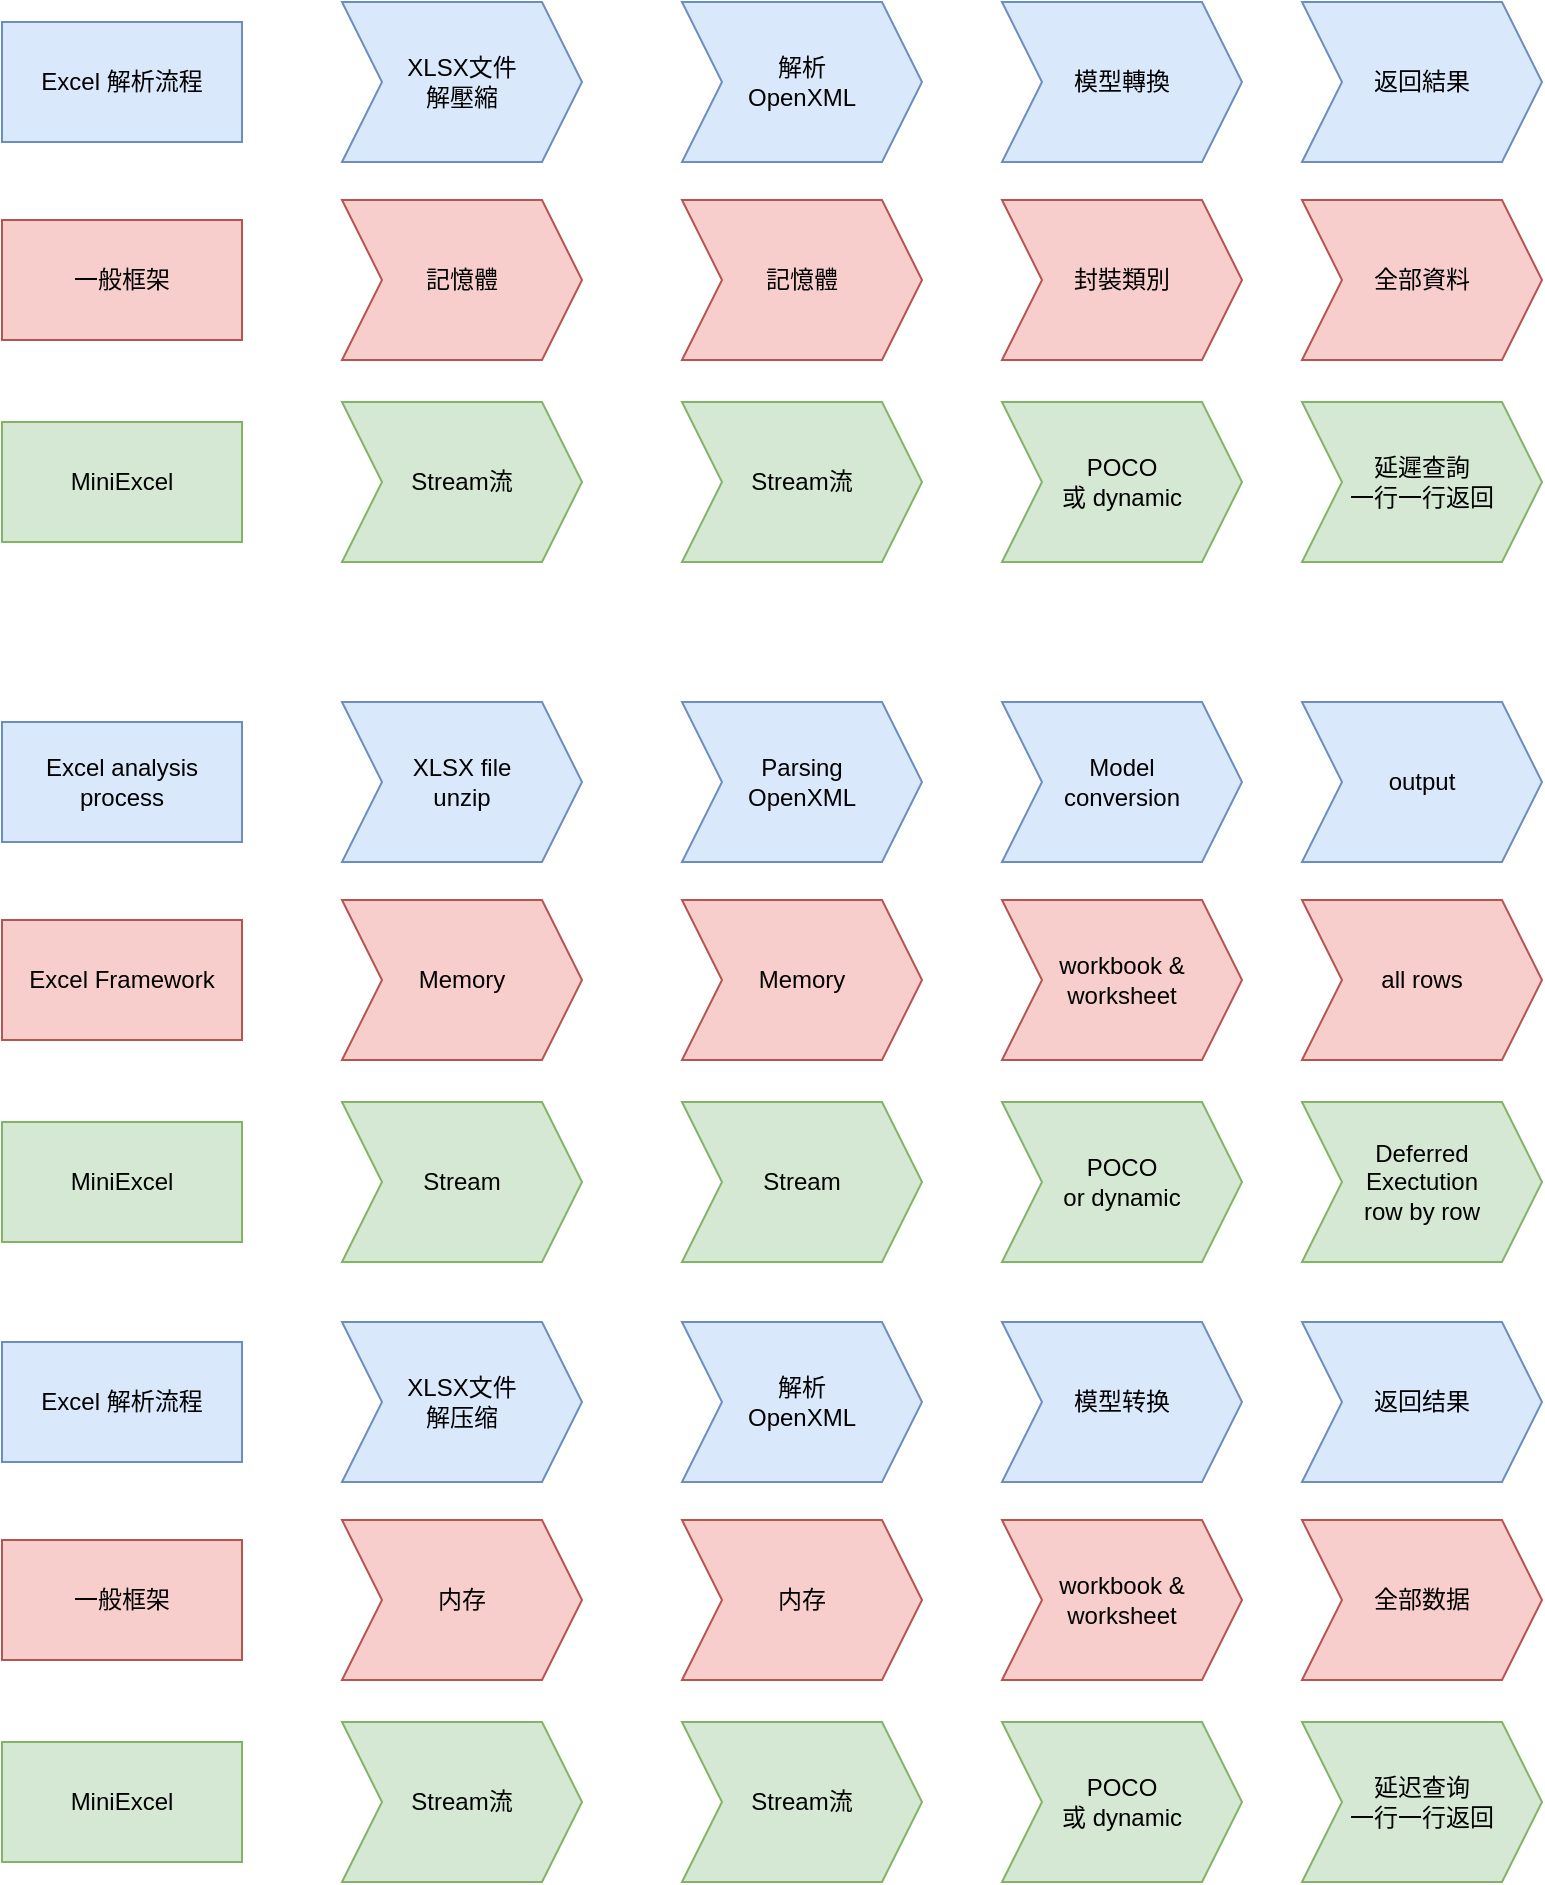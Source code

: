 <mxfile version="14.1.8" type="device"><diagram id="l9IXvxG_BA95-pIyNstP" name="Page-1"><mxGraphModel dx="1202" dy="706" grid="1" gridSize="10" guides="1" tooltips="1" connect="1" arrows="1" fold="1" page="1" pageScale="1" pageWidth="850" pageHeight="1100" math="0" shadow="0"><root><mxCell id="0"/><mxCell id="1" parent="0"/><mxCell id="MdLmkaZuM6xwngXtsAeK-4" value="XLSX文件&lt;br&gt;解壓縮" style="shape=step;perimeter=stepPerimeter;whiteSpace=wrap;html=1;fixedSize=1;fillColor=#dae8fc;strokeColor=#6c8ebf;" vertex="1" parent="1"><mxGeometry x="210" y="130" width="120" height="80" as="geometry"/></mxCell><mxCell id="MdLmkaZuM6xwngXtsAeK-5" value="Excel 解析流程" style="rounded=0;whiteSpace=wrap;html=1;fillColor=#dae8fc;strokeColor=#6c8ebf;" vertex="1" parent="1"><mxGeometry x="40" y="140" width="120" height="60" as="geometry"/></mxCell><mxCell id="MdLmkaZuM6xwngXtsAeK-6" value="解析&lt;br&gt;OpenXML" style="shape=step;perimeter=stepPerimeter;whiteSpace=wrap;html=1;fixedSize=1;fillColor=#dae8fc;strokeColor=#6c8ebf;" vertex="1" parent="1"><mxGeometry x="380" y="130" width="120" height="80" as="geometry"/></mxCell><mxCell id="MdLmkaZuM6xwngXtsAeK-8" value="一般框架" style="whiteSpace=wrap;html=1;fillColor=#f8cecc;strokeColor=#b85450;" vertex="1" parent="1"><mxGeometry x="40" y="239" width="120" height="60" as="geometry"/></mxCell><mxCell id="MdLmkaZuM6xwngXtsAeK-10" value="記憶體" style="shape=step;perimeter=stepPerimeter;whiteSpace=wrap;html=1;fixedSize=1;fillColor=#f8cecc;strokeColor=#b85450;" vertex="1" parent="1"><mxGeometry x="210" y="229" width="120" height="80" as="geometry"/></mxCell><mxCell id="MdLmkaZuM6xwngXtsAeK-11" value="記憶體" style="shape=step;perimeter=stepPerimeter;whiteSpace=wrap;html=1;fixedSize=1;fillColor=#f8cecc;strokeColor=#b85450;" vertex="1" parent="1"><mxGeometry x="380" y="229" width="120" height="80" as="geometry"/></mxCell><mxCell id="MdLmkaZuM6xwngXtsAeK-12" value="MiniExcel" style="whiteSpace=wrap;html=1;fillColor=#d5e8d4;strokeColor=#82b366;" vertex="1" parent="1"><mxGeometry x="40" y="340" width="120" height="60" as="geometry"/></mxCell><mxCell id="MdLmkaZuM6xwngXtsAeK-13" value="Stream流" style="shape=step;perimeter=stepPerimeter;whiteSpace=wrap;html=1;fixedSize=1;fillColor=#d5e8d4;strokeColor=#82b366;" vertex="1" parent="1"><mxGeometry x="210" y="330" width="120" height="80" as="geometry"/></mxCell><mxCell id="MdLmkaZuM6xwngXtsAeK-14" value="封裝類別" style="shape=step;perimeter=stepPerimeter;whiteSpace=wrap;html=1;fixedSize=1;fillColor=#f8cecc;strokeColor=#b85450;" vertex="1" parent="1"><mxGeometry x="540" y="229" width="120" height="80" as="geometry"/></mxCell><mxCell id="MdLmkaZuM6xwngXtsAeK-15" value="模型轉換" style="shape=step;perimeter=stepPerimeter;whiteSpace=wrap;html=1;fixedSize=1;fillColor=#dae8fc;strokeColor=#6c8ebf;" vertex="1" parent="1"><mxGeometry x="540" y="130" width="120" height="80" as="geometry"/></mxCell><mxCell id="MdLmkaZuM6xwngXtsAeK-16" value="返回結果" style="shape=step;perimeter=stepPerimeter;whiteSpace=wrap;html=1;fixedSize=1;fillColor=#dae8fc;strokeColor=#6c8ebf;" vertex="1" parent="1"><mxGeometry x="690" y="130" width="120" height="80" as="geometry"/></mxCell><mxCell id="MdLmkaZuM6xwngXtsAeK-17" value="Stream流" style="shape=step;perimeter=stepPerimeter;whiteSpace=wrap;html=1;fixedSize=1;fillColor=#d5e8d4;strokeColor=#82b366;" vertex="1" parent="1"><mxGeometry x="380" y="330" width="120" height="80" as="geometry"/></mxCell><mxCell id="MdLmkaZuM6xwngXtsAeK-18" value="POCO&lt;br&gt;或 dynamic&lt;br&gt;" style="shape=step;perimeter=stepPerimeter;whiteSpace=wrap;html=1;fixedSize=1;fillColor=#d5e8d4;strokeColor=#82b366;" vertex="1" parent="1"><mxGeometry x="540" y="330" width="120" height="80" as="geometry"/></mxCell><mxCell id="MdLmkaZuM6xwngXtsAeK-19" value="延遲查詢&lt;br&gt;一行一行返回" style="shape=step;perimeter=stepPerimeter;whiteSpace=wrap;html=1;fixedSize=1;fillColor=#d5e8d4;strokeColor=#82b366;" vertex="1" parent="1"><mxGeometry x="690" y="330" width="120" height="80" as="geometry"/></mxCell><mxCell id="MdLmkaZuM6xwngXtsAeK-20" value="全部資料" style="shape=step;perimeter=stepPerimeter;whiteSpace=wrap;html=1;fixedSize=1;fillColor=#f8cecc;strokeColor=#b85450;" vertex="1" parent="1"><mxGeometry x="690" y="229" width="120" height="80" as="geometry"/></mxCell><mxCell id="MdLmkaZuM6xwngXtsAeK-21" value="&lt;div&gt;XLSX file&lt;/div&gt;&lt;div&gt;unzip&lt;/div&gt;" style="shape=step;perimeter=stepPerimeter;whiteSpace=wrap;html=1;fixedSize=1;fillColor=#dae8fc;strokeColor=#6c8ebf;" vertex="1" parent="1"><mxGeometry x="210" y="480" width="120" height="80" as="geometry"/></mxCell><mxCell id="MdLmkaZuM6xwngXtsAeK-22" value="Excel analysis process" style="rounded=0;whiteSpace=wrap;html=1;fillColor=#dae8fc;strokeColor=#6c8ebf;" vertex="1" parent="1"><mxGeometry x="40" y="490" width="120" height="60" as="geometry"/></mxCell><mxCell id="MdLmkaZuM6xwngXtsAeK-23" value="&lt;div&gt;Parsing&lt;/div&gt;&lt;div&gt;OpenXML&lt;/div&gt;" style="shape=step;perimeter=stepPerimeter;whiteSpace=wrap;html=1;fixedSize=1;fillColor=#dae8fc;strokeColor=#6c8ebf;" vertex="1" parent="1"><mxGeometry x="380" y="480" width="120" height="80" as="geometry"/></mxCell><mxCell id="MdLmkaZuM6xwngXtsAeK-24" value="Excel Framework" style="whiteSpace=wrap;html=1;fillColor=#f8cecc;strokeColor=#b85450;" vertex="1" parent="1"><mxGeometry x="40" y="589" width="120" height="60" as="geometry"/></mxCell><mxCell id="MdLmkaZuM6xwngXtsAeK-25" value="Memory" style="shape=step;perimeter=stepPerimeter;whiteSpace=wrap;html=1;fixedSize=1;fillColor=#f8cecc;strokeColor=#b85450;" vertex="1" parent="1"><mxGeometry x="210" y="579" width="120" height="80" as="geometry"/></mxCell><mxCell id="MdLmkaZuM6xwngXtsAeK-26" value="Memory" style="shape=step;perimeter=stepPerimeter;whiteSpace=wrap;html=1;fixedSize=1;fillColor=#f8cecc;strokeColor=#b85450;" vertex="1" parent="1"><mxGeometry x="380" y="579" width="120" height="80" as="geometry"/></mxCell><mxCell id="MdLmkaZuM6xwngXtsAeK-27" value="MiniExcel" style="whiteSpace=wrap;html=1;fillColor=#d5e8d4;strokeColor=#82b366;" vertex="1" parent="1"><mxGeometry x="40" y="690" width="120" height="60" as="geometry"/></mxCell><mxCell id="MdLmkaZuM6xwngXtsAeK-28" value="Stream" style="shape=step;perimeter=stepPerimeter;whiteSpace=wrap;html=1;fixedSize=1;fillColor=#d5e8d4;strokeColor=#82b366;" vertex="1" parent="1"><mxGeometry x="210" y="680" width="120" height="80" as="geometry"/></mxCell><mxCell id="MdLmkaZuM6xwngXtsAeK-29" value="workbook &amp;amp;&lt;br&gt;worksheet" style="shape=step;perimeter=stepPerimeter;whiteSpace=wrap;html=1;fixedSize=1;fillColor=#f8cecc;strokeColor=#b85450;" vertex="1" parent="1"><mxGeometry x="540" y="579" width="120" height="80" as="geometry"/></mxCell><mxCell id="MdLmkaZuM6xwngXtsAeK-30" value="Model &lt;br&gt;conversion" style="shape=step;perimeter=stepPerimeter;whiteSpace=wrap;html=1;fixedSize=1;fillColor=#dae8fc;strokeColor=#6c8ebf;" vertex="1" parent="1"><mxGeometry x="540" y="480" width="120" height="80" as="geometry"/></mxCell><mxCell id="MdLmkaZuM6xwngXtsAeK-31" value="output" style="shape=step;perimeter=stepPerimeter;whiteSpace=wrap;html=1;fixedSize=1;fillColor=#dae8fc;strokeColor=#6c8ebf;" vertex="1" parent="1"><mxGeometry x="690" y="480" width="120" height="80" as="geometry"/></mxCell><mxCell id="MdLmkaZuM6xwngXtsAeK-32" value="Stream" style="shape=step;perimeter=stepPerimeter;whiteSpace=wrap;html=1;fixedSize=1;fillColor=#d5e8d4;strokeColor=#82b366;" vertex="1" parent="1"><mxGeometry x="380" y="680" width="120" height="80" as="geometry"/></mxCell><mxCell id="MdLmkaZuM6xwngXtsAeK-33" value="POCO&lt;br&gt;or dynamic" style="shape=step;perimeter=stepPerimeter;whiteSpace=wrap;html=1;fixedSize=1;fillColor=#d5e8d4;strokeColor=#82b366;" vertex="1" parent="1"><mxGeometry x="540" y="680" width="120" height="80" as="geometry"/></mxCell><mxCell id="MdLmkaZuM6xwngXtsAeK-34" value="Deferred &lt;br&gt;Exectution&lt;br&gt;row by row" style="shape=step;perimeter=stepPerimeter;whiteSpace=wrap;html=1;fixedSize=1;fillColor=#d5e8d4;strokeColor=#82b366;" vertex="1" parent="1"><mxGeometry x="690" y="680" width="120" height="80" as="geometry"/></mxCell><mxCell id="MdLmkaZuM6xwngXtsAeK-35" value="all rows" style="shape=step;perimeter=stepPerimeter;whiteSpace=wrap;html=1;fixedSize=1;fillColor=#f8cecc;strokeColor=#b85450;" vertex="1" parent="1"><mxGeometry x="690" y="579" width="120" height="80" as="geometry"/></mxCell><mxCell id="MdLmkaZuM6xwngXtsAeK-37" value="&lt;div&gt;XLSX文件&lt;/div&gt;&lt;div&gt;解压缩&lt;/div&gt;" style="shape=step;perimeter=stepPerimeter;whiteSpace=wrap;html=1;fixedSize=1;fillColor=#dae8fc;strokeColor=#6c8ebf;" vertex="1" parent="1"><mxGeometry x="210" y="790" width="120" height="80" as="geometry"/></mxCell><mxCell id="MdLmkaZuM6xwngXtsAeK-38" value="Excel 解析流程" style="rounded=0;whiteSpace=wrap;html=1;fillColor=#dae8fc;strokeColor=#6c8ebf;" vertex="1" parent="1"><mxGeometry x="40" y="800" width="120" height="60" as="geometry"/></mxCell><mxCell id="MdLmkaZuM6xwngXtsAeK-39" value="&lt;div&gt;解析&lt;/div&gt;&lt;div&gt;OpenXML&lt;/div&gt;" style="shape=step;perimeter=stepPerimeter;whiteSpace=wrap;html=1;fixedSize=1;fillColor=#dae8fc;strokeColor=#6c8ebf;" vertex="1" parent="1"><mxGeometry x="380" y="790" width="120" height="80" as="geometry"/></mxCell><mxCell id="MdLmkaZuM6xwngXtsAeK-40" value="一般框架" style="whiteSpace=wrap;html=1;fillColor=#f8cecc;strokeColor=#b85450;" vertex="1" parent="1"><mxGeometry x="40" y="899" width="120" height="60" as="geometry"/></mxCell><mxCell id="MdLmkaZuM6xwngXtsAeK-41" value="内存" style="shape=step;perimeter=stepPerimeter;whiteSpace=wrap;html=1;fixedSize=1;fillColor=#f8cecc;strokeColor=#b85450;" vertex="1" parent="1"><mxGeometry x="210" y="889" width="120" height="80" as="geometry"/></mxCell><mxCell id="MdLmkaZuM6xwngXtsAeK-42" value="内存" style="shape=step;perimeter=stepPerimeter;whiteSpace=wrap;html=1;fixedSize=1;fillColor=#f8cecc;strokeColor=#b85450;" vertex="1" parent="1"><mxGeometry x="380" y="889" width="120" height="80" as="geometry"/></mxCell><mxCell id="MdLmkaZuM6xwngXtsAeK-43" value="MiniExcel" style="whiteSpace=wrap;html=1;fillColor=#d5e8d4;strokeColor=#82b366;" vertex="1" parent="1"><mxGeometry x="40" y="1000" width="120" height="60" as="geometry"/></mxCell><mxCell id="MdLmkaZuM6xwngXtsAeK-44" value="Stream流" style="shape=step;perimeter=stepPerimeter;whiteSpace=wrap;html=1;fixedSize=1;fillColor=#d5e8d4;strokeColor=#82b366;" vertex="1" parent="1"><mxGeometry x="210" y="990" width="120" height="80" as="geometry"/></mxCell><mxCell id="MdLmkaZuM6xwngXtsAeK-45" value="workbook &amp;amp;&lt;br&gt;worksheet" style="shape=step;perimeter=stepPerimeter;whiteSpace=wrap;html=1;fixedSize=1;fillColor=#f8cecc;strokeColor=#b85450;" vertex="1" parent="1"><mxGeometry x="540" y="889" width="120" height="80" as="geometry"/></mxCell><mxCell id="MdLmkaZuM6xwngXtsAeK-46" value="模型转换" style="shape=step;perimeter=stepPerimeter;whiteSpace=wrap;html=1;fixedSize=1;fillColor=#dae8fc;strokeColor=#6c8ebf;" vertex="1" parent="1"><mxGeometry x="540" y="790" width="120" height="80" as="geometry"/></mxCell><mxCell id="MdLmkaZuM6xwngXtsAeK-47" value="返回结果" style="shape=step;perimeter=stepPerimeter;whiteSpace=wrap;html=1;fixedSize=1;fillColor=#dae8fc;strokeColor=#6c8ebf;" vertex="1" parent="1"><mxGeometry x="690" y="790" width="120" height="80" as="geometry"/></mxCell><mxCell id="MdLmkaZuM6xwngXtsAeK-48" value="Stream流" style="shape=step;perimeter=stepPerimeter;whiteSpace=wrap;html=1;fixedSize=1;fillColor=#d5e8d4;strokeColor=#82b366;" vertex="1" parent="1"><mxGeometry x="380" y="990" width="120" height="80" as="geometry"/></mxCell><mxCell id="MdLmkaZuM6xwngXtsAeK-49" value="&lt;div&gt;POCO&lt;/div&gt;&lt;div&gt;或 dynamic&lt;/div&gt;" style="shape=step;perimeter=stepPerimeter;whiteSpace=wrap;html=1;fixedSize=1;fillColor=#d5e8d4;strokeColor=#82b366;" vertex="1" parent="1"><mxGeometry x="540" y="990" width="120" height="80" as="geometry"/></mxCell><mxCell id="MdLmkaZuM6xwngXtsAeK-50" value="&lt;div&gt;延迟查询&lt;/div&gt;&lt;div&gt;一行一行返回&lt;/div&gt;" style="shape=step;perimeter=stepPerimeter;whiteSpace=wrap;html=1;fixedSize=1;fillColor=#d5e8d4;strokeColor=#82b366;" vertex="1" parent="1"><mxGeometry x="690" y="990" width="120" height="80" as="geometry"/></mxCell><mxCell id="MdLmkaZuM6xwngXtsAeK-51" value="全部数据" style="shape=step;perimeter=stepPerimeter;whiteSpace=wrap;html=1;fixedSize=1;fillColor=#f8cecc;strokeColor=#b85450;" vertex="1" parent="1"><mxGeometry x="690" y="889" width="120" height="80" as="geometry"/></mxCell></root></mxGraphModel></diagram></mxfile>